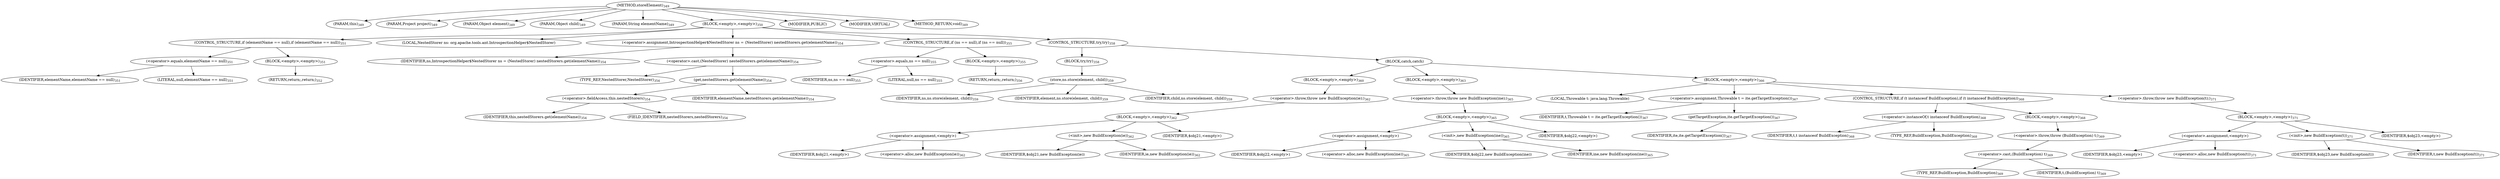 digraph "storeElement" {  
"870" [label = <(METHOD,storeElement)<SUB>349</SUB>> ]
"871" [label = <(PARAM,this)<SUB>349</SUB>> ]
"872" [label = <(PARAM,Project project)<SUB>349</SUB>> ]
"873" [label = <(PARAM,Object element)<SUB>349</SUB>> ]
"874" [label = <(PARAM,Object child)<SUB>349</SUB>> ]
"875" [label = <(PARAM,String elementName)<SUB>349</SUB>> ]
"876" [label = <(BLOCK,&lt;empty&gt;,&lt;empty&gt;)<SUB>350</SUB>> ]
"877" [label = <(CONTROL_STRUCTURE,if (elementName == null),if (elementName == null))<SUB>351</SUB>> ]
"878" [label = <(&lt;operator&gt;.equals,elementName == null)<SUB>351</SUB>> ]
"879" [label = <(IDENTIFIER,elementName,elementName == null)<SUB>351</SUB>> ]
"880" [label = <(LITERAL,null,elementName == null)<SUB>351</SUB>> ]
"881" [label = <(BLOCK,&lt;empty&gt;,&lt;empty&gt;)<SUB>351</SUB>> ]
"882" [label = <(RETURN,return;,return;)<SUB>352</SUB>> ]
"883" [label = <(LOCAL,NestedStorer ns: org.apache.tools.ant.IntrospectionHelper$NestedStorer)> ]
"884" [label = <(&lt;operator&gt;.assignment,IntrospectionHelper$NestedStorer ns = (NestedStorer) nestedStorers.get(elementName))<SUB>354</SUB>> ]
"885" [label = <(IDENTIFIER,ns,IntrospectionHelper$NestedStorer ns = (NestedStorer) nestedStorers.get(elementName))<SUB>354</SUB>> ]
"886" [label = <(&lt;operator&gt;.cast,(NestedStorer) nestedStorers.get(elementName))<SUB>354</SUB>> ]
"887" [label = <(TYPE_REF,NestedStorer,NestedStorer)<SUB>354</SUB>> ]
"888" [label = <(get,nestedStorers.get(elementName))<SUB>354</SUB>> ]
"889" [label = <(&lt;operator&gt;.fieldAccess,this.nestedStorers)<SUB>354</SUB>> ]
"890" [label = <(IDENTIFIER,this,nestedStorers.get(elementName))<SUB>354</SUB>> ]
"891" [label = <(FIELD_IDENTIFIER,nestedStorers,nestedStorers)<SUB>354</SUB>> ]
"892" [label = <(IDENTIFIER,elementName,nestedStorers.get(elementName))<SUB>354</SUB>> ]
"893" [label = <(CONTROL_STRUCTURE,if (ns == null),if (ns == null))<SUB>355</SUB>> ]
"894" [label = <(&lt;operator&gt;.equals,ns == null)<SUB>355</SUB>> ]
"895" [label = <(IDENTIFIER,ns,ns == null)<SUB>355</SUB>> ]
"896" [label = <(LITERAL,null,ns == null)<SUB>355</SUB>> ]
"897" [label = <(BLOCK,&lt;empty&gt;,&lt;empty&gt;)<SUB>355</SUB>> ]
"898" [label = <(RETURN,return;,return;)<SUB>356</SUB>> ]
"899" [label = <(CONTROL_STRUCTURE,try,try)<SUB>358</SUB>> ]
"900" [label = <(BLOCK,try,try)<SUB>358</SUB>> ]
"901" [label = <(store,ns.store(element, child))<SUB>359</SUB>> ]
"902" [label = <(IDENTIFIER,ns,ns.store(element, child))<SUB>359</SUB>> ]
"903" [label = <(IDENTIFIER,element,ns.store(element, child))<SUB>359</SUB>> ]
"904" [label = <(IDENTIFIER,child,ns.store(element, child))<SUB>359</SUB>> ]
"905" [label = <(BLOCK,catch,catch)> ]
"906" [label = <(BLOCK,&lt;empty&gt;,&lt;empty&gt;)<SUB>360</SUB>> ]
"907" [label = <(&lt;operator&gt;.throw,throw new BuildException(ie);)<SUB>362</SUB>> ]
"908" [label = <(BLOCK,&lt;empty&gt;,&lt;empty&gt;)<SUB>362</SUB>> ]
"909" [label = <(&lt;operator&gt;.assignment,&lt;empty&gt;)> ]
"910" [label = <(IDENTIFIER,$obj21,&lt;empty&gt;)> ]
"911" [label = <(&lt;operator&gt;.alloc,new BuildException(ie))<SUB>362</SUB>> ]
"912" [label = <(&lt;init&gt;,new BuildException(ie))<SUB>362</SUB>> ]
"913" [label = <(IDENTIFIER,$obj21,new BuildException(ie))> ]
"914" [label = <(IDENTIFIER,ie,new BuildException(ie))<SUB>362</SUB>> ]
"915" [label = <(IDENTIFIER,$obj21,&lt;empty&gt;)> ]
"916" [label = <(BLOCK,&lt;empty&gt;,&lt;empty&gt;)<SUB>363</SUB>> ]
"917" [label = <(&lt;operator&gt;.throw,throw new BuildException(ine);)<SUB>365</SUB>> ]
"918" [label = <(BLOCK,&lt;empty&gt;,&lt;empty&gt;)<SUB>365</SUB>> ]
"919" [label = <(&lt;operator&gt;.assignment,&lt;empty&gt;)> ]
"920" [label = <(IDENTIFIER,$obj22,&lt;empty&gt;)> ]
"921" [label = <(&lt;operator&gt;.alloc,new BuildException(ine))<SUB>365</SUB>> ]
"922" [label = <(&lt;init&gt;,new BuildException(ine))<SUB>365</SUB>> ]
"923" [label = <(IDENTIFIER,$obj22,new BuildException(ine))> ]
"924" [label = <(IDENTIFIER,ine,new BuildException(ine))<SUB>365</SUB>> ]
"925" [label = <(IDENTIFIER,$obj22,&lt;empty&gt;)> ]
"926" [label = <(BLOCK,&lt;empty&gt;,&lt;empty&gt;)<SUB>366</SUB>> ]
"927" [label = <(LOCAL,Throwable t: java.lang.Throwable)> ]
"928" [label = <(&lt;operator&gt;.assignment,Throwable t = ite.getTargetException())<SUB>367</SUB>> ]
"929" [label = <(IDENTIFIER,t,Throwable t = ite.getTargetException())<SUB>367</SUB>> ]
"930" [label = <(getTargetException,ite.getTargetException())<SUB>367</SUB>> ]
"931" [label = <(IDENTIFIER,ite,ite.getTargetException())<SUB>367</SUB>> ]
"932" [label = <(CONTROL_STRUCTURE,if (t instanceof BuildException),if (t instanceof BuildException))<SUB>368</SUB>> ]
"933" [label = <(&lt;operator&gt;.instanceOf,t instanceof BuildException)<SUB>368</SUB>> ]
"934" [label = <(IDENTIFIER,t,t instanceof BuildException)<SUB>368</SUB>> ]
"935" [label = <(TYPE_REF,BuildException,BuildException)<SUB>368</SUB>> ]
"936" [label = <(BLOCK,&lt;empty&gt;,&lt;empty&gt;)<SUB>368</SUB>> ]
"937" [label = <(&lt;operator&gt;.throw,throw (BuildException) t;)<SUB>369</SUB>> ]
"938" [label = <(&lt;operator&gt;.cast,(BuildException) t)<SUB>369</SUB>> ]
"939" [label = <(TYPE_REF,BuildException,BuildException)<SUB>369</SUB>> ]
"940" [label = <(IDENTIFIER,t,(BuildException) t)<SUB>369</SUB>> ]
"941" [label = <(&lt;operator&gt;.throw,throw new BuildException(t);)<SUB>371</SUB>> ]
"942" [label = <(BLOCK,&lt;empty&gt;,&lt;empty&gt;)<SUB>371</SUB>> ]
"943" [label = <(&lt;operator&gt;.assignment,&lt;empty&gt;)> ]
"944" [label = <(IDENTIFIER,$obj23,&lt;empty&gt;)> ]
"945" [label = <(&lt;operator&gt;.alloc,new BuildException(t))<SUB>371</SUB>> ]
"946" [label = <(&lt;init&gt;,new BuildException(t))<SUB>371</SUB>> ]
"947" [label = <(IDENTIFIER,$obj23,new BuildException(t))> ]
"948" [label = <(IDENTIFIER,t,new BuildException(t))<SUB>371</SUB>> ]
"949" [label = <(IDENTIFIER,$obj23,&lt;empty&gt;)> ]
"950" [label = <(MODIFIER,PUBLIC)> ]
"951" [label = <(MODIFIER,VIRTUAL)> ]
"952" [label = <(METHOD_RETURN,void)<SUB>349</SUB>> ]
  "870" -> "871" 
  "870" -> "872" 
  "870" -> "873" 
  "870" -> "874" 
  "870" -> "875" 
  "870" -> "876" 
  "870" -> "950" 
  "870" -> "951" 
  "870" -> "952" 
  "876" -> "877" 
  "876" -> "883" 
  "876" -> "884" 
  "876" -> "893" 
  "876" -> "899" 
  "877" -> "878" 
  "877" -> "881" 
  "878" -> "879" 
  "878" -> "880" 
  "881" -> "882" 
  "884" -> "885" 
  "884" -> "886" 
  "886" -> "887" 
  "886" -> "888" 
  "888" -> "889" 
  "888" -> "892" 
  "889" -> "890" 
  "889" -> "891" 
  "893" -> "894" 
  "893" -> "897" 
  "894" -> "895" 
  "894" -> "896" 
  "897" -> "898" 
  "899" -> "900" 
  "899" -> "905" 
  "900" -> "901" 
  "901" -> "902" 
  "901" -> "903" 
  "901" -> "904" 
  "905" -> "906" 
  "905" -> "916" 
  "905" -> "926" 
  "906" -> "907" 
  "907" -> "908" 
  "908" -> "909" 
  "908" -> "912" 
  "908" -> "915" 
  "909" -> "910" 
  "909" -> "911" 
  "912" -> "913" 
  "912" -> "914" 
  "916" -> "917" 
  "917" -> "918" 
  "918" -> "919" 
  "918" -> "922" 
  "918" -> "925" 
  "919" -> "920" 
  "919" -> "921" 
  "922" -> "923" 
  "922" -> "924" 
  "926" -> "927" 
  "926" -> "928" 
  "926" -> "932" 
  "926" -> "941" 
  "928" -> "929" 
  "928" -> "930" 
  "930" -> "931" 
  "932" -> "933" 
  "932" -> "936" 
  "933" -> "934" 
  "933" -> "935" 
  "936" -> "937" 
  "937" -> "938" 
  "938" -> "939" 
  "938" -> "940" 
  "941" -> "942" 
  "942" -> "943" 
  "942" -> "946" 
  "942" -> "949" 
  "943" -> "944" 
  "943" -> "945" 
  "946" -> "947" 
  "946" -> "948" 
}
